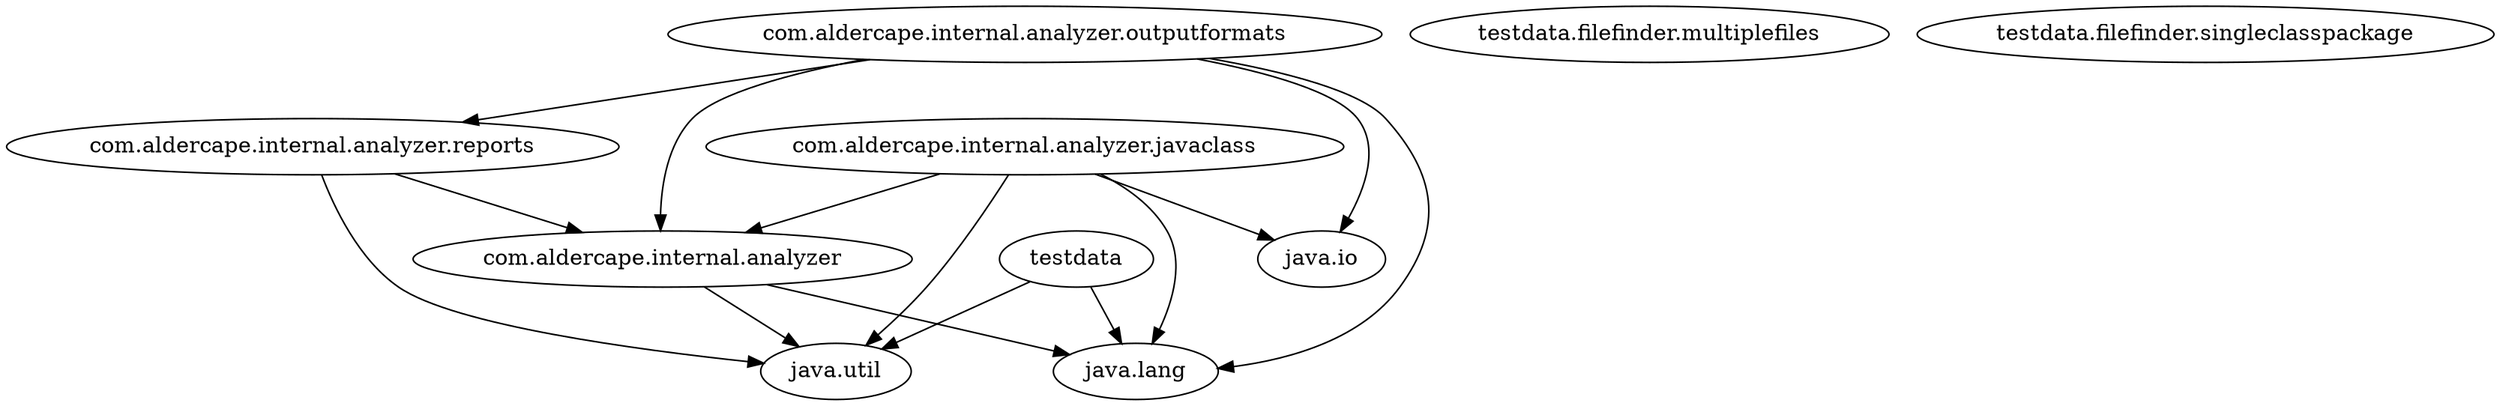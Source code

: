 digraph G {
"com.aldercape.internal.analyzer";
"com.aldercape.internal.analyzer.javaclass";
"com.aldercape.internal.analyzer.outputformats";
"com.aldercape.internal.analyzer.reports";
"java.io";
"java.lang";
"java.util";
"testdata";
"testdata.filefinder.multiplefiles";
"testdata.filefinder.singleclasspackage";
"com.aldercape.internal.analyzer" -> "java.lang";
"com.aldercape.internal.analyzer" -> "java.util";
"com.aldercape.internal.analyzer.javaclass" -> "com.aldercape.internal.analyzer";
"com.aldercape.internal.analyzer.javaclass" -> "java.io";
"com.aldercape.internal.analyzer.javaclass" -> "java.lang";
"com.aldercape.internal.analyzer.javaclass" -> "java.util";
"com.aldercape.internal.analyzer.outputformats" -> "com.aldercape.internal.analyzer";
"com.aldercape.internal.analyzer.outputformats" -> "com.aldercape.internal.analyzer.reports";
"com.aldercape.internal.analyzer.outputformats" -> "java.io";
"com.aldercape.internal.analyzer.outputformats" -> "java.lang";
"com.aldercape.internal.analyzer.reports" -> "com.aldercape.internal.analyzer";
"com.aldercape.internal.analyzer.reports" -> "java.util";
"testdata" -> "java.lang";
"testdata" -> "java.util";
}
